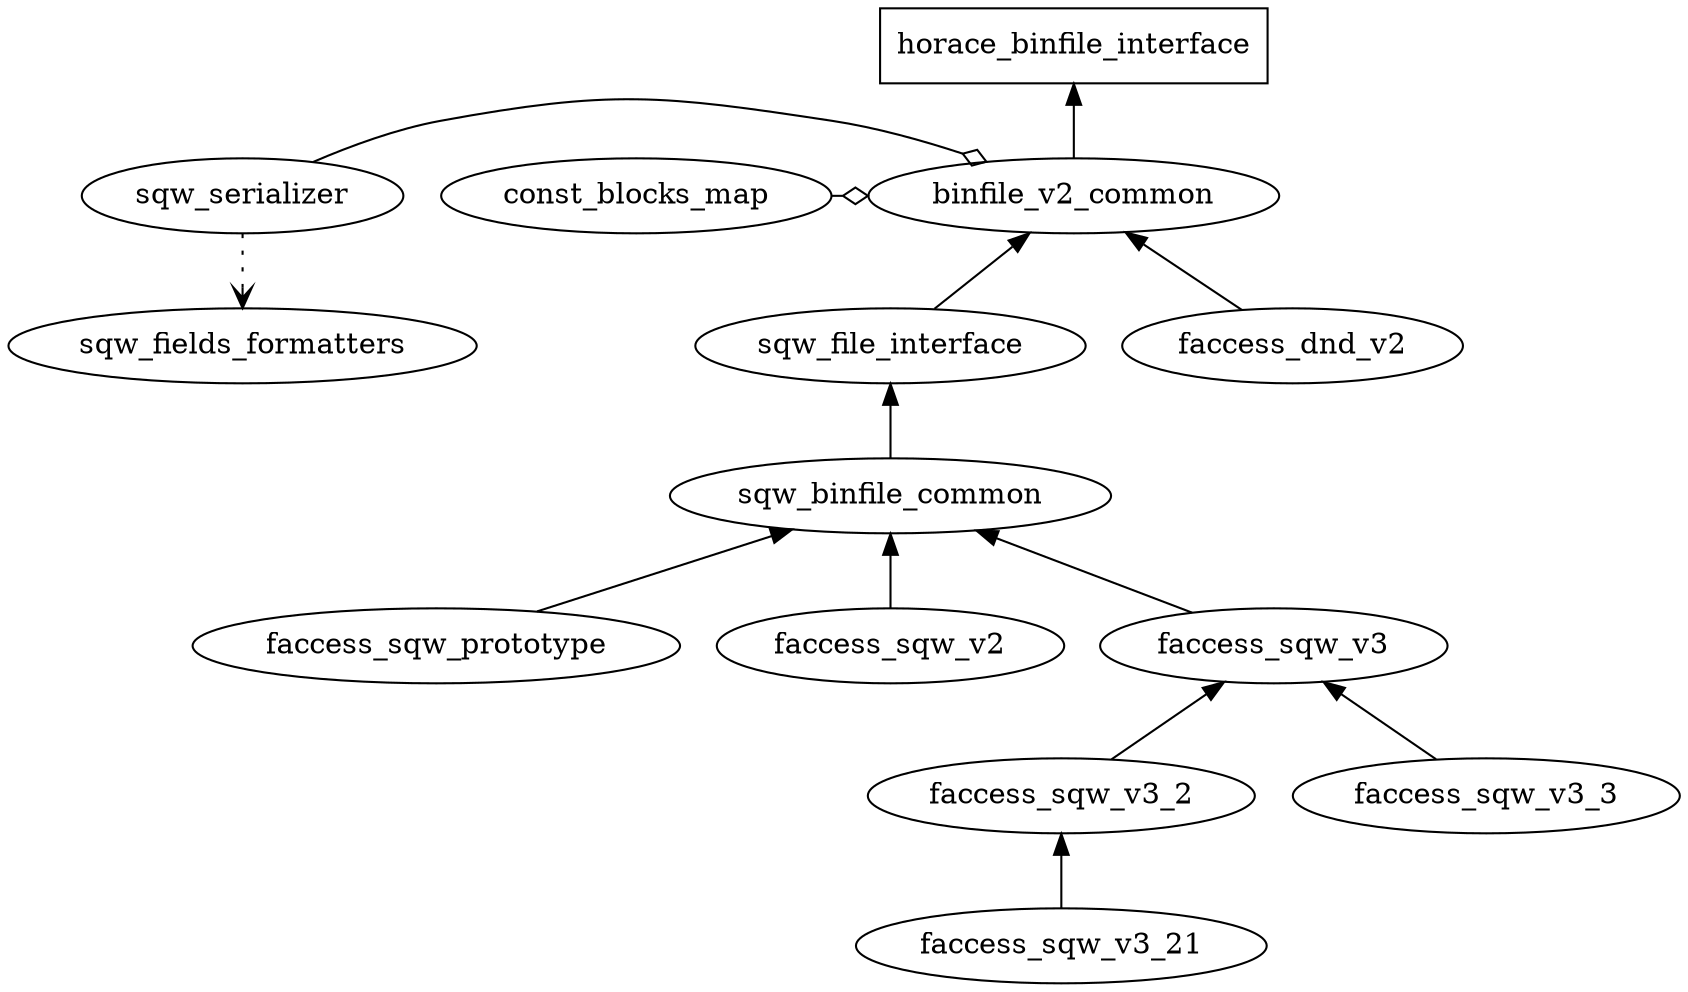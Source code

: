 	/*edge [dir=back,arrowhead=odiamond];*/digraph CollabDiag {
   /* Collaboration&inheritance diagram showing relationship between various classes supporting sqw file access*/
	edge [dir=back];
	horace_binfile_interface [shape=box];

	horace_binfile_interface -> binfile_v2_common -> faccess_dnd_v2;
	binfile_v2_common -> sqw_file_interface->sqw_binfile_common;
	sqw_binfile_common-> faccess_sqw_prototype;
	sqw_binfile_common-> faccess_sqw_v2;
	sqw_binfile_common-> faccess_sqw_v3;

	/*edge [dir=back,arrowhead=odiamond];*/
    
                    faccess_sqw_v3-> faccess_sqw_v3_2
                    faccess_sqw_v3-> faccess_sqw_v3_3
                    faccess_sqw_v3_2-> faccess_sqw_v3_21
                        
	edge [dir=normal,arrowhead=odiamond]
	{rank = same;"binfile_v2_common";"sqw_serializer";"const_blocks_map"};
	sqw_serializer  -> binfile_v2_common;
	const_blocks_map -> binfile_v2_common;
	edge [style=dotted,arrowhead=vee];
	sqw_serializer -> sqw_fields_formatters;

 }